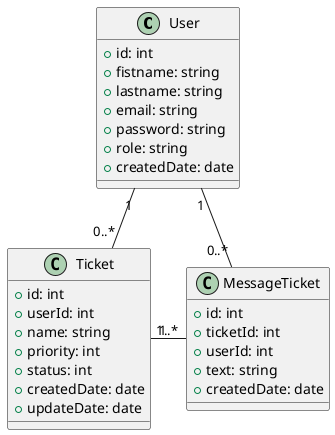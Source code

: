 @startuml

class User {
    +id: int 
    +fistname: string 
    +lastname: string 
    +email: string 
    +password: string 
    +role: string 
    +createdDate: date
}

class Ticket {
    +id: int
    +userId: int
    +name: string 
    +priority: int
    +status: int
    +createdDate: date
    +updateDate: date
}

class MessageTicket {
    +id: int
    +ticketId: int
    +userId: int
    +text: string
    +createdDate: date
}

User "1" -down- "0..*" Ticket
User "1" -down- "0..*" MessageTicket
Ticket "1" -right- "1..*" MessageTicket

@enduml